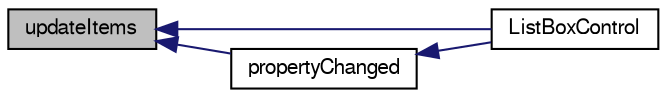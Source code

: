 digraph G
{
  edge [fontname="FreeSans",fontsize="10",labelfontname="FreeSans",labelfontsize="10"];
  node [fontname="FreeSans",fontsize="10",shape=record];
  rankdir="LR";
  Node1 [label="updateItems",height=0.2,width=0.4,color="black", fillcolor="grey75", style="filled" fontcolor="black"];
  Node1 -> Node2 [dir="back",color="midnightblue",fontsize="10",style="solid",fontname="FreeSans"];
  Node2 [label="ListBoxControl",height=0.2,width=0.4,color="black", fillcolor="white", style="filled",URL="$classorg_1_1octave_1_1graphics_1_1_list_box_control.html#a0504ac7c8f0c16e877746e1dab109a80"];
  Node1 -> Node3 [dir="back",color="midnightblue",fontsize="10",style="solid",fontname="FreeSans"];
  Node3 [label="propertyChanged",height=0.2,width=0.4,color="black", fillcolor="white", style="filled",URL="$classorg_1_1octave_1_1graphics_1_1_list_box_control.html#a15b63fbbc7c3a7ad69eb51e60232e1cb"];
  Node3 -> Node2 [dir="back",color="midnightblue",fontsize="10",style="solid",fontname="FreeSans"];
}
